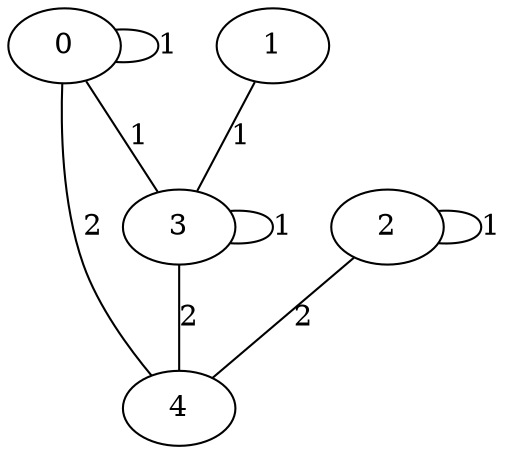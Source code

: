 graph {
	0
	1
	2
	3
	4
	0 -- 0 [label=1]
	0 -- 3 [label=1]
	0 -- 4 [label=2]
	1 -- 3 [label=1]
	2 -- 2 [label=1]
	2 -- 4 [label=2]
	3 -- 3 [label=1]
	3 -- 4 [label=2]
}
